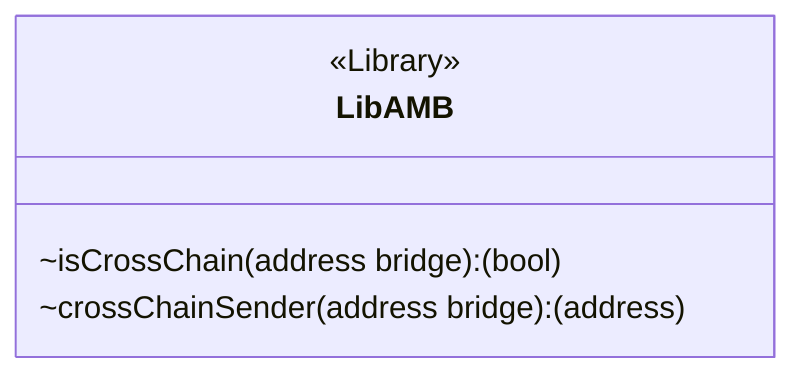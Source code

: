 classDiagram
  %% 377:826:0
  class LibAMB {
    <<Library>>
    ~isCrossChain(address bridge): (bool)
    ~crossChainSender(address bridge): (address)
  }